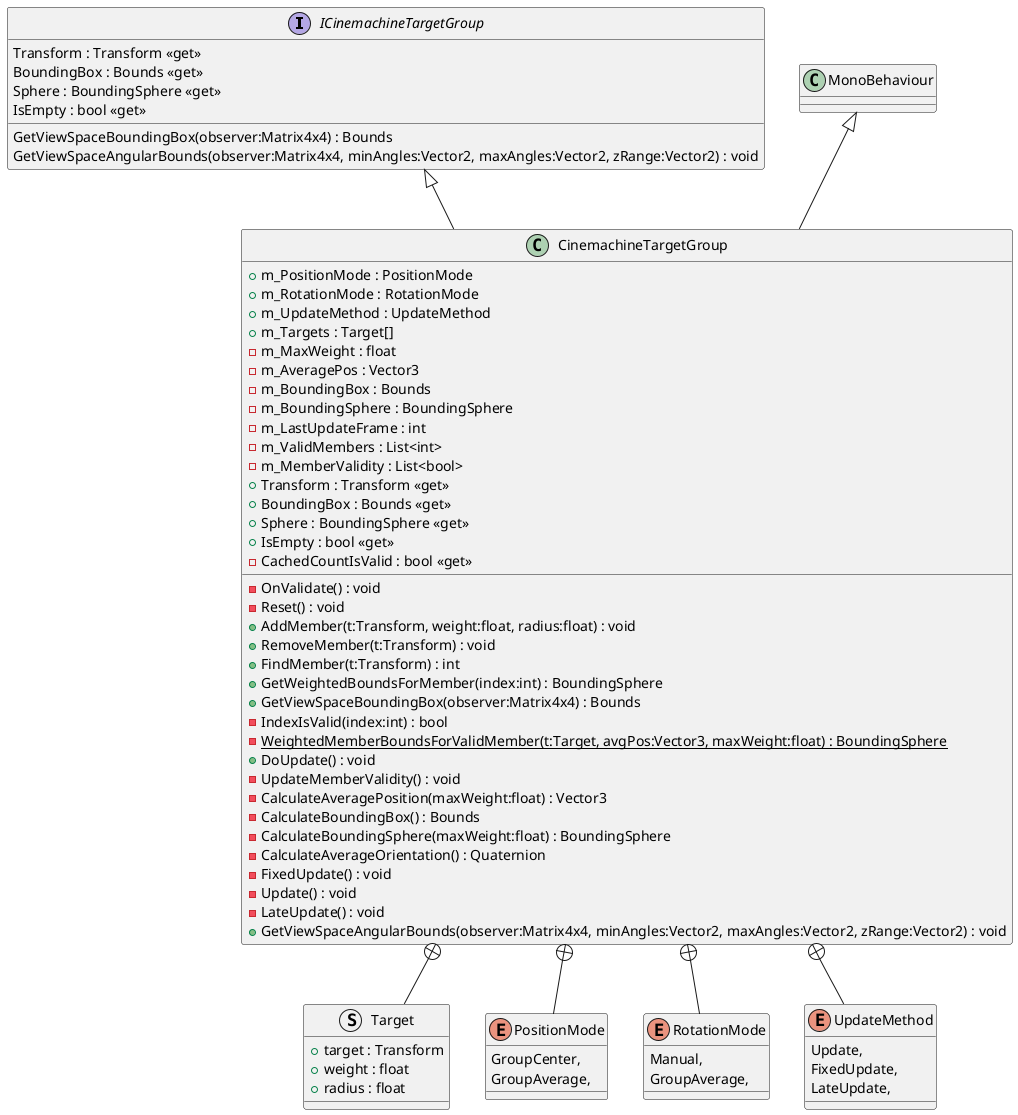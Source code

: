 @startuml
interface ICinemachineTargetGroup {
    Transform : Transform <<get>>
    BoundingBox : Bounds <<get>>
    Sphere : BoundingSphere <<get>>
    IsEmpty : bool <<get>>
    GetViewSpaceBoundingBox(observer:Matrix4x4) : Bounds
    GetViewSpaceAngularBounds(observer:Matrix4x4, minAngles:Vector2, maxAngles:Vector2, zRange:Vector2) : void
}
class CinemachineTargetGroup {
    + m_PositionMode : PositionMode
    + m_RotationMode : RotationMode
    + m_UpdateMethod : UpdateMethod
    + m_Targets : Target[]
    - m_MaxWeight : float
    - m_AveragePos : Vector3
    - m_BoundingBox : Bounds
    - m_BoundingSphere : BoundingSphere
    - m_LastUpdateFrame : int
    - m_ValidMembers : List<int>
    - m_MemberValidity : List<bool>
    - OnValidate() : void
    - Reset() : void
    + Transform : Transform <<get>>
    + BoundingBox : Bounds <<get>>
    + Sphere : BoundingSphere <<get>>
    + IsEmpty : bool <<get>>
    + AddMember(t:Transform, weight:float, radius:float) : void
    + RemoveMember(t:Transform) : void
    + FindMember(t:Transform) : int
    + GetWeightedBoundsForMember(index:int) : BoundingSphere
    + GetViewSpaceBoundingBox(observer:Matrix4x4) : Bounds
    - CachedCountIsValid : bool <<get>>
    - IndexIsValid(index:int) : bool
    {static} - WeightedMemberBoundsForValidMember(t:Target, avgPos:Vector3, maxWeight:float) : BoundingSphere
    + DoUpdate() : void
    - UpdateMemberValidity() : void
    - CalculateAveragePosition(maxWeight:float) : Vector3
    - CalculateBoundingBox() : Bounds
    - CalculateBoundingSphere(maxWeight:float) : BoundingSphere
    - CalculateAverageOrientation() : Quaternion
    - FixedUpdate() : void
    - Update() : void
    - LateUpdate() : void
    + GetViewSpaceAngularBounds(observer:Matrix4x4, minAngles:Vector2, maxAngles:Vector2, zRange:Vector2) : void
}
struct Target {
    + target : Transform
    + weight : float
    + radius : float
}
enum PositionMode {
    GroupCenter,
    GroupAverage,
}
enum RotationMode {
    Manual,
    GroupAverage,
}
enum UpdateMethod {
    Update,
    FixedUpdate,
    LateUpdate,
}
MonoBehaviour <|-- CinemachineTargetGroup
ICinemachineTargetGroup <|-- CinemachineTargetGroup
CinemachineTargetGroup +-- Target
CinemachineTargetGroup +-- PositionMode
CinemachineTargetGroup +-- RotationMode
CinemachineTargetGroup +-- UpdateMethod
@enduml
